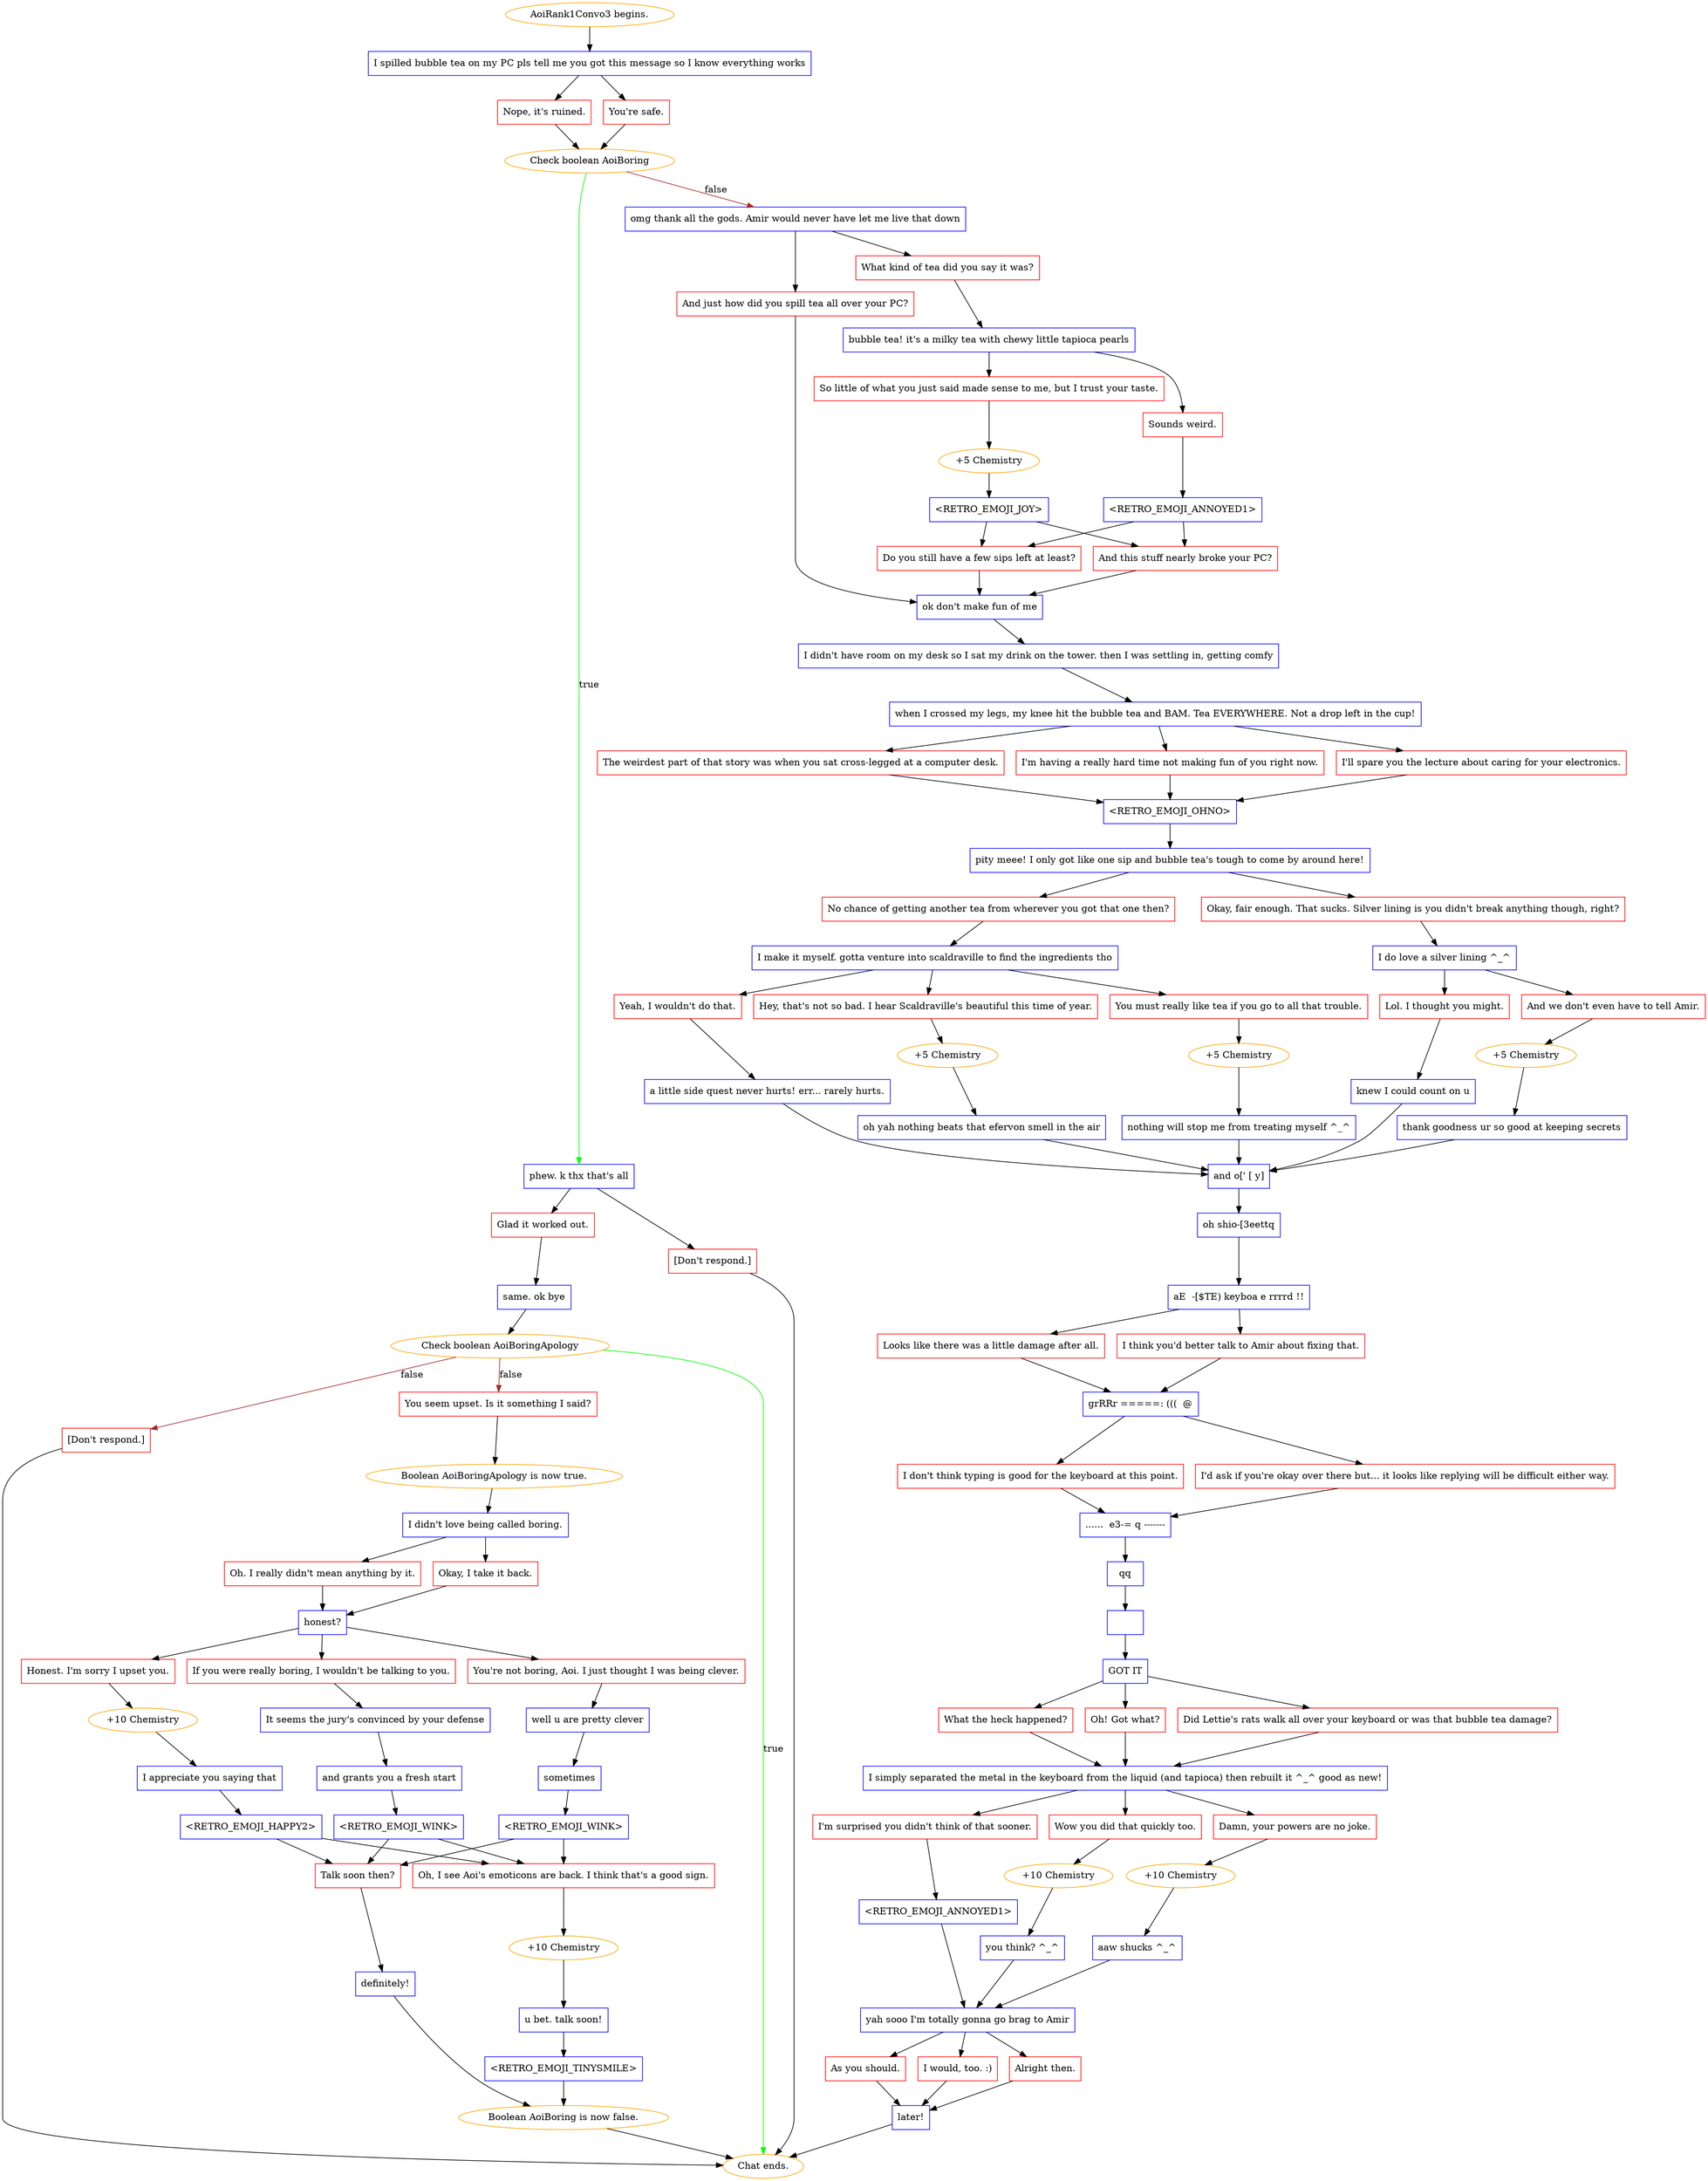 digraph {
	"AoiRank1Convo3 begins." [color=orange];
		"AoiRank1Convo3 begins." -> 257;
	257 [label="I spilled bubble tea on my PC pls tell me you got this message so I know everything works",shape=box,color=blue];
		257 -> 258;
		257 -> 259;
	258 [label="Nope, it's ruined.",shape=box,color=red];
		258 -> 260;
	259 [label="You're safe.",shape=box,color=red];
		259 -> 260;
	260 [label="Check boolean AoiBoring",color=orange];
		260 -> 261 [label=true,color=green];
		260 -> 299 [label=false,color=brown];
	261 [label="phew. k thx that's all",shape=box,color=blue];
		261 -> 262;
		261 -> 264;
	299 [label="omg thank all the gods. Amir would never have let me live that down",shape=box,color=blue];
		299 -> 298;
		299 -> 300;
	262 [label="Glad it worked out.",shape=box,color=red];
		262 -> 263;
	264 [label="[Don't respond.]",shape=box,color=red];
		264 -> "Chat ends.";
	298 [label="What kind of tea did you say it was?",shape=box,color=red];
		298 -> 301;
	300 [label="And just how did you spill tea all over your PC?",shape=box,color=red];
		300 -> 309;
	263 [label="same. ok bye",shape=box,color=blue];
		263 -> 275;
	"Chat ends." [color=orange];
	301 [label="bubble tea! it's a milky tea with chewy little tapioca pearls",shape=box,color=blue];
		301 -> 302;
		301 -> 303;
	309 [label="ok don't make fun of me",shape=box,color=blue];
		309 -> 310;
	275 [label="Check boolean AoiBoringApology",color=orange];
		275 -> "Chat ends." [label=true,color=green];
		275 -> 277 [label=false,color=brown];
		275 -> 288 [label=false,color=brown];
	302 [label="So little of what you just said made sense to me, but I trust your taste.",shape=box,color=red];
		302 -> 305;
	303 [label="Sounds weird.",shape=box,color=red];
		303 -> 306;
	310 [label="I didn't have room on my desk so I sat my drink on the tower. then I was settling in, getting comfy",shape=box,color=blue];
		310 -> 311;
	277 [label="You seem upset. Is it something I said?",shape=box,color=red];
		277 -> 276;
	288 [label="[Don't respond.]",shape=box,color=red];
		288 -> "Chat ends.";
	305 [label="+5 Chemistry",color=orange];
		305 -> 304;
	306 [label="<RETRO_EMOJI_ANNOYED1>",shape=box,color=blue];
		306 -> 307;
		306 -> 308;
	311 [label="when I crossed my legs, my knee hit the bubble tea and BAM. Tea EVERYWHERE. Not a drop left in the cup!",shape=box,color=blue];
		311 -> 312;
		311 -> 313;
		311 -> 314;
	276 [label="Boolean AoiBoringApology is now true.",color=orange];
		276 -> 269;
	304 [label="<RETRO_EMOJI_JOY>",shape=box,color=blue];
		304 -> 307;
		304 -> 308;
	307 [label="Do you still have a few sips left at least?",shape=box,color=red];
		307 -> 309;
	308 [label="And this stuff nearly broke your PC?",shape=box,color=red];
		308 -> 309;
	312 [label="The weirdest part of that story was when you sat cross-legged at a computer desk.",shape=box,color=red];
		312 -> 315;
	313 [label="I'm having a really hard time not making fun of you right now.",shape=box,color=red];
		313 -> 315;
	314 [label="I'll spare you the lecture about caring for your electronics.",shape=box,color=red];
		314 -> 315;
	269 [label="I didn't love being called boring.",shape=box,color=blue];
		269 -> 281;
		269 -> 293;
	315 [label="<RETRO_EMOJI_OHNO>",shape=box,color=blue];
		315 -> 316;
	281 [label="Oh. I really didn't mean anything by it.",shape=box,color=red];
		281 -> 292;
	293 [label="Okay, I take it back.",shape=box,color=red];
		293 -> 292;
	316 [label="pity meee! I only got like one sip and bubble tea's tough to come by around here!",shape=box,color=blue];
		316 -> 317;
		316 -> 318;
	292 [label="honest?",shape=box,color=blue];
		292 -> 282;
		292 -> 280;
		292 -> 283;
	317 [label="No chance of getting another tea from wherever you got that one then?",shape=box,color=red];
		317 -> 319;
	318 [label="Okay, fair enough. That sucks. Silver lining is you didn't break anything though, right?",shape=box,color=red];
		318 -> 321;
	282 [label="Honest. I'm sorry I upset you.",shape=box,color=red];
		282 -> 290;
	280 [label="You're not boring, Aoi. I just thought I was being clever.",shape=box,color=red];
		280 -> 284;
	283 [label="If you were really boring, I wouldn't be talking to you.",shape=box,color=red];
		283 -> 291;
	319 [label="I make it myself. gotta venture into scaldraville to find the ingredients tho",shape=box,color=blue];
		319 -> 320;
		319 -> 322;
		319 -> 323;
	321 [label="I do love a silver lining ^_^",shape=box,color=blue];
		321 -> 324;
		321 -> 325;
	290 [label="+10 Chemistry",color=orange];
		290 -> 278;
	284 [label="well u are pretty clever",shape=box,color=blue];
		284 -> 270;
	291 [label="It seems the jury's convinced by your defense",shape=box,color=blue];
		291 -> 266;
	320 [label="Yeah, I wouldn't do that.",shape=box,color=red];
		320 -> 326;
	322 [label="Hey, that's not so bad. I hear Scaldraville's beautiful this time of year.",shape=box,color=red];
		322 -> 331;
	323 [label="You must really like tea if you go to all that trouble.",shape=box,color=red];
		323 -> 332;
	324 [label="And we don't even have to tell Amir.",shape=box,color=red];
		324 -> 333;
	325 [label="Lol. I thought you might.",shape=box,color=red];
		325 -> 330;
	278 [label="I appreciate you saying that",shape=box,color=blue];
		278 -> 295;
	270 [label="sometimes",shape=box,color=blue];
		270 -> 294;
	266 [label="and grants you a fresh start",shape=box,color=blue];
		266 -> 289;
	326 [label="a little side quest never hurts! err... rarely hurts.",shape=box,color=blue];
		326 -> 334;
	331 [label="+5 Chemistry",color=orange];
		331 -> 327;
	332 [label="+5 Chemistry",color=orange];
		332 -> 328;
	333 [label="+5 Chemistry",color=orange];
		333 -> 329;
	330 [label="knew I could count on u",shape=box,color=blue];
		330 -> 334;
	295 [label="<RETRO_EMOJI_HAPPY2>",shape=box,color=blue];
		295 -> 297;
		295 -> 273;
	294 [label="<RETRO_EMOJI_WINK>",shape=box,color=blue];
		294 -> 297;
		294 -> 273;
	289 [label="<RETRO_EMOJI_WINK>",shape=box,color=blue];
		289 -> 297;
		289 -> 273;
	334 [label="and o[' [ y]",shape=box,color=blue];
		334 -> 335;
	327 [label="oh yah nothing beats that efervon smell in the air",shape=box,color=blue];
		327 -> 334;
	328 [label="nothing will stop me from treating myself ^_^",shape=box,color=blue];
		328 -> 334;
	329 [label="thank goodness ur so good at keeping secrets",shape=box,color=blue];
		329 -> 334;
	297 [label="Talk soon then?",shape=box,color=red];
		297 -> j229726318;
	273 [label="Oh, I see Aoi's emoticons are back. I think that's a good sign.",shape=box,color=red];
		273 -> j3155712559;
	335 [label="oh shio-[3eettq",shape=box,color=blue];
		335 -> 336;
	j229726318 [label="definitely!",shape=box,color=blue];
		j229726318 -> j1984221796;
	j3155712559 [label="+10 Chemistry",color=orange];
		j3155712559 -> j1632428882;
	336 [label="aE  -[$TE) keyboa e rrrrd !!",shape=box,color=blue];
		336 -> 337;
		336 -> 338;
	j1984221796 [label="Boolean AoiBoring is now false.",color=orange];
		j1984221796 -> "Chat ends.";
	j1632428882 [label="u bet. talk soon!",shape=box,color=blue];
		j1632428882 -> j3248434141;
	337 [label="Looks like there was a little damage after all.",shape=box,color=red];
		337 -> 339;
	338 [label="I think you'd better talk to Amir about fixing that.",shape=box,color=red];
		338 -> 339;
	j3248434141 [label="<RETRO_EMOJI_TINYSMILE>",shape=box,color=blue];
		j3248434141 -> j1984221796;
	339 [label="grRRr =====: (((  @",shape=box,color=blue];
		339 -> 340;
		339 -> 341;
	340 [label="I don't think typing is good for the keyboard at this point.",shape=box,color=red];
		340 -> 342;
	341 [label="I'd ask if you're okay over there but... it looks like replying will be difficult either way.",shape=box,color=red];
		341 -> 342;
	342 [label="......  e3-= q -------",shape=box,color=blue];
		342 -> 343;
	343 [label="qq",shape=box,color=blue];
		343 -> 344;
	344 [label=" ",shape=box,color=blue];
		344 -> 345;
	345 [label="GOT IT",shape=box,color=blue];
		345 -> 346;
		345 -> 347;
		345 -> 348;
	346 [label="What the heck happened?",shape=box,color=red];
		346 -> 349;
	347 [label="Oh! Got what?",shape=box,color=red];
		347 -> 349;
	348 [label="Did Lettie's rats walk all over your keyboard or was that bubble tea damage?",shape=box,color=red];
		348 -> 349;
	349 [label="I simply separated the metal in the keyboard from the liquid (and tapioca) then rebuilt it ^_^ good as new!",shape=box,color=blue];
		349 -> 350;
		349 -> 351;
		349 -> 352;
	350 [label="Wow you did that quickly too.",shape=box,color=red];
		350 -> 356;
	351 [label="Damn, your powers are no joke.",shape=box,color=red];
		351 -> 357;
	352 [label="I'm surprised you didn't think of that sooner.",shape=box,color=red];
		352 -> 355;
	356 [label="+10 Chemistry",color=orange];
		356 -> 353;
	357 [label="+10 Chemistry",color=orange];
		357 -> 354;
	355 [label="<RETRO_EMOJI_ANNOYED1>",shape=box,color=blue];
		355 -> 358;
	353 [label="you think? ^_^",shape=box,color=blue];
		353 -> 358;
	354 [label="aaw shucks ^_^",shape=box,color=blue];
		354 -> 358;
	358 [label="yah sooo I'm totally gonna go brag to Amir",shape=box,color=blue];
		358 -> 361;
		358 -> 359;
		358 -> 362;
	361 [label="As you should.",shape=box,color=red];
		361 -> j23217365;
	359 [label="I would, too. :)",shape=box,color=red];
		359 -> j23217365;
	362 [label="Alright then.",shape=box,color=red];
		362 -> j23217365;
	j23217365 [label="later!",shape=box,color=blue];
		j23217365 -> "Chat ends.";
}